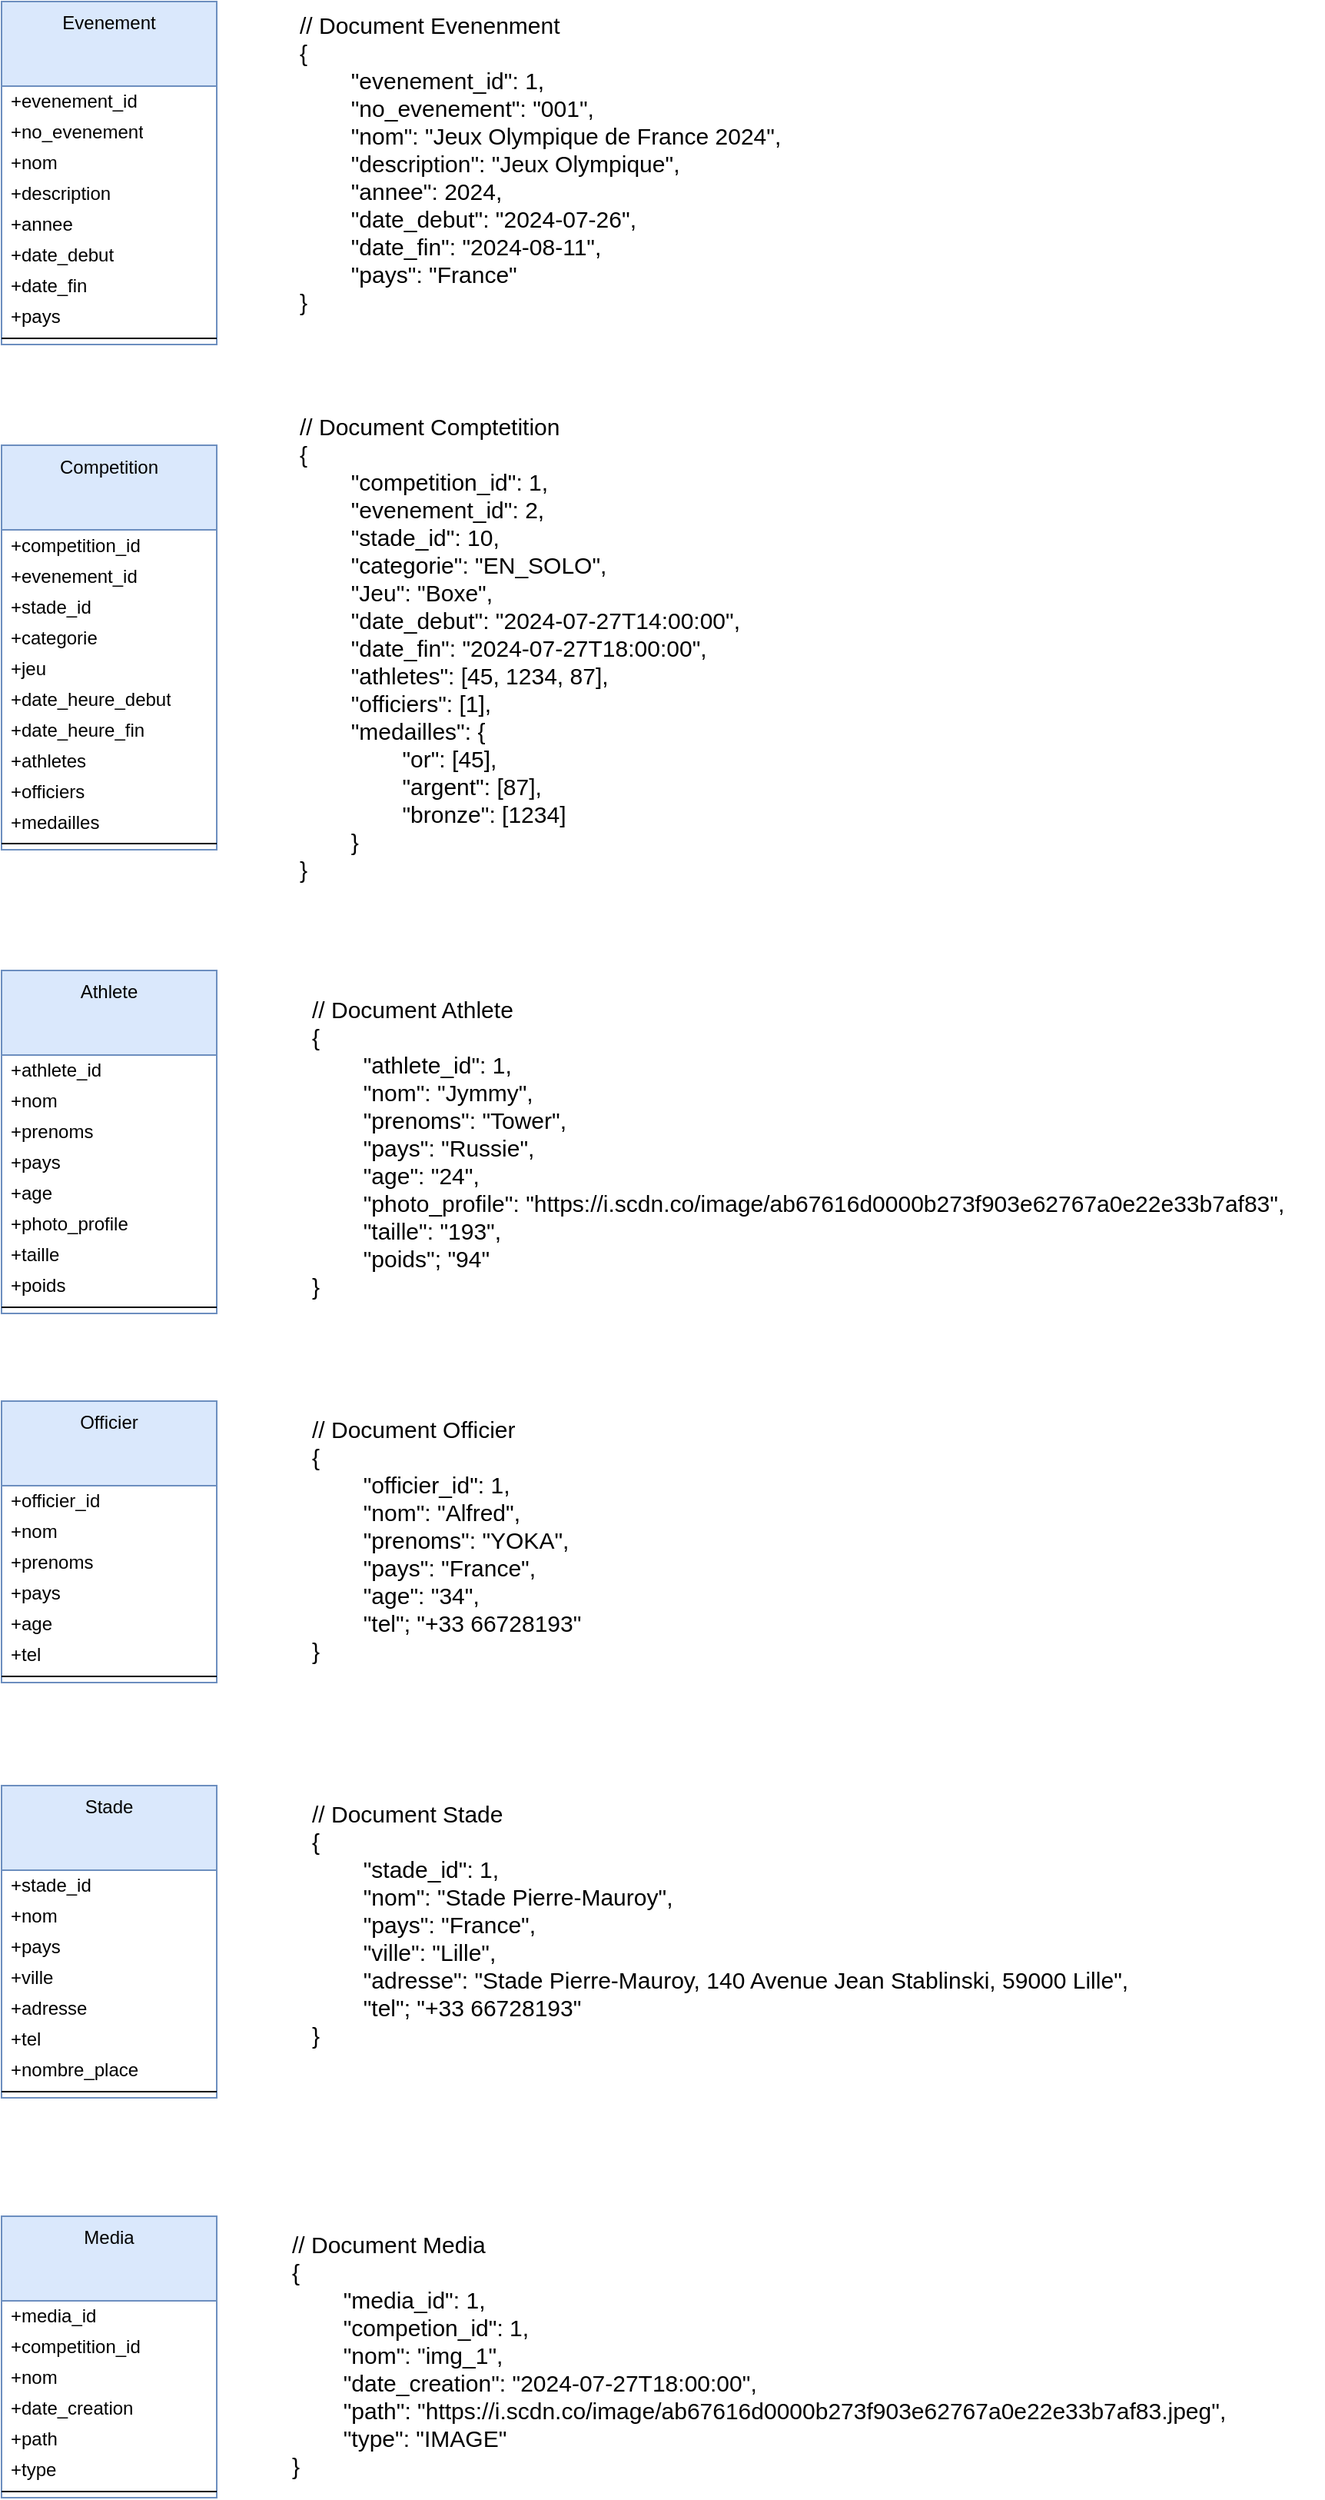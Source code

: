 <mxfile version="24.8.3" pages="2">
  <diagram name="Page-1" id="hTv821qGeieAgUySZ9zO">
    <mxGraphModel dx="2565" dy="1930" grid="0" gridSize="10" guides="1" tooltips="1" connect="1" arrows="1" fold="1" page="1" pageScale="1" pageWidth="827" pageHeight="1169" math="0" shadow="0">
      <root>
        <mxCell id="0" />
        <mxCell id="1" parent="0" />
        <mxCell id="b-gevr_9jymBoINEgI2s-1" value="Evenement" style="swimlane;fontStyle=0;align=center;verticalAlign=top;childLayout=stackLayout;horizontal=1;startSize=55;horizontalStack=0;resizeParent=1;resizeParentMax=0;resizeLast=0;collapsible=0;marginBottom=0;html=1;whiteSpace=wrap;fillColor=#dae8fc;strokeColor=#6c8ebf;" parent="1" vertex="1">
          <mxGeometry x="90" y="120" width="140" height="223" as="geometry" />
        </mxCell>
        <mxCell id="b-gevr_9jymBoINEgI2s-3" value="+evenement_id" style="text;html=1;strokeColor=none;fillColor=none;align=left;verticalAlign=middle;spacingLeft=4;spacingRight=4;overflow=hidden;rotatable=0;points=[[0,0.5],[1,0.5]];portConstraint=eastwest;whiteSpace=wrap;" parent="b-gevr_9jymBoINEgI2s-1" vertex="1">
          <mxGeometry y="55" width="140" height="20" as="geometry" />
        </mxCell>
        <mxCell id="b-gevr_9jymBoINEgI2s-9" value="+no_evenement" style="text;html=1;strokeColor=none;fillColor=none;align=left;verticalAlign=middle;spacingLeft=4;spacingRight=4;overflow=hidden;rotatable=0;points=[[0,0.5],[1,0.5]];portConstraint=eastwest;whiteSpace=wrap;" parent="b-gevr_9jymBoINEgI2s-1" vertex="1">
          <mxGeometry y="75" width="140" height="20" as="geometry" />
        </mxCell>
        <mxCell id="b-gevr_9jymBoINEgI2s-14" value="+nom" style="text;html=1;strokeColor=none;fillColor=none;align=left;verticalAlign=middle;spacingLeft=4;spacingRight=4;overflow=hidden;rotatable=0;points=[[0,0.5],[1,0.5]];portConstraint=eastwest;whiteSpace=wrap;" parent="b-gevr_9jymBoINEgI2s-1" vertex="1">
          <mxGeometry y="95" width="140" height="20" as="geometry" />
        </mxCell>
        <mxCell id="b-gevr_9jymBoINEgI2s-15" value="+description" style="text;html=1;strokeColor=none;fillColor=none;align=left;verticalAlign=middle;spacingLeft=4;spacingRight=4;overflow=hidden;rotatable=0;points=[[0,0.5],[1,0.5]];portConstraint=eastwest;whiteSpace=wrap;" parent="b-gevr_9jymBoINEgI2s-1" vertex="1">
          <mxGeometry y="115" width="140" height="20" as="geometry" />
        </mxCell>
        <mxCell id="b-gevr_9jymBoINEgI2s-10" value="+annee" style="text;html=1;strokeColor=none;fillColor=none;align=left;verticalAlign=middle;spacingLeft=4;spacingRight=4;overflow=hidden;rotatable=0;points=[[0,0.5],[1,0.5]];portConstraint=eastwest;whiteSpace=wrap;" parent="b-gevr_9jymBoINEgI2s-1" vertex="1">
          <mxGeometry y="135" width="140" height="20" as="geometry" />
        </mxCell>
        <mxCell id="b-gevr_9jymBoINEgI2s-11" value="+date_debut" style="text;html=1;strokeColor=none;fillColor=none;align=left;verticalAlign=middle;spacingLeft=4;spacingRight=4;overflow=hidden;rotatable=0;points=[[0,0.5],[1,0.5]];portConstraint=eastwest;whiteSpace=wrap;" parent="b-gevr_9jymBoINEgI2s-1" vertex="1">
          <mxGeometry y="155" width="140" height="20" as="geometry" />
        </mxCell>
        <mxCell id="b-gevr_9jymBoINEgI2s-12" value="+date_fin" style="text;html=1;strokeColor=none;fillColor=none;align=left;verticalAlign=middle;spacingLeft=4;spacingRight=4;overflow=hidden;rotatable=0;points=[[0,0.5],[1,0.5]];portConstraint=eastwest;whiteSpace=wrap;" parent="b-gevr_9jymBoINEgI2s-1" vertex="1">
          <mxGeometry y="175" width="140" height="20" as="geometry" />
        </mxCell>
        <mxCell id="b-gevr_9jymBoINEgI2s-13" value="+pays" style="text;html=1;strokeColor=none;fillColor=none;align=left;verticalAlign=middle;spacingLeft=4;spacingRight=4;overflow=hidden;rotatable=0;points=[[0,0.5],[1,0.5]];portConstraint=eastwest;whiteSpace=wrap;" parent="b-gevr_9jymBoINEgI2s-1" vertex="1">
          <mxGeometry y="195" width="140" height="20" as="geometry" />
        </mxCell>
        <mxCell id="b-gevr_9jymBoINEgI2s-6" value="" style="line;strokeWidth=1;fillColor=none;align=left;verticalAlign=middle;spacingTop=-1;spacingLeft=3;spacingRight=3;rotatable=0;labelPosition=right;points=[];portConstraint=eastwest;" parent="b-gevr_9jymBoINEgI2s-1" vertex="1">
          <mxGeometry y="215" width="140" height="8" as="geometry" />
        </mxCell>
        <mxCell id="b-gevr_9jymBoINEgI2s-17" value="Competition" style="swimlane;fontStyle=0;align=center;verticalAlign=top;childLayout=stackLayout;horizontal=1;startSize=55;horizontalStack=0;resizeParent=1;resizeParentMax=0;resizeLast=0;collapsible=0;marginBottom=0;html=1;whiteSpace=wrap;fillColor=#dae8fc;strokeColor=#6c8ebf;" parent="1" vertex="1">
          <mxGeometry x="90" y="408.5" width="140" height="263" as="geometry" />
        </mxCell>
        <mxCell id="b-gevr_9jymBoINEgI2s-18" value="+competition_id" style="text;html=1;strokeColor=none;fillColor=none;align=left;verticalAlign=middle;spacingLeft=4;spacingRight=4;overflow=hidden;rotatable=0;points=[[0,0.5],[1,0.5]];portConstraint=eastwest;whiteSpace=wrap;" parent="b-gevr_9jymBoINEgI2s-17" vertex="1">
          <mxGeometry y="55" width="140" height="20" as="geometry" />
        </mxCell>
        <mxCell id="b-gevr_9jymBoINEgI2s-22" value="+evenement_id" style="text;html=1;strokeColor=none;fillColor=none;align=left;verticalAlign=middle;spacingLeft=4;spacingRight=4;overflow=hidden;rotatable=0;points=[[0,0.5],[1,0.5]];portConstraint=eastwest;whiteSpace=wrap;" parent="b-gevr_9jymBoINEgI2s-17" vertex="1">
          <mxGeometry y="75" width="140" height="20" as="geometry" />
        </mxCell>
        <mxCell id="b-gevr_9jymBoINEgI2s-25" value="+stade_id" style="text;html=1;strokeColor=none;fillColor=none;align=left;verticalAlign=middle;spacingLeft=4;spacingRight=4;overflow=hidden;rotatable=0;points=[[0,0.5],[1,0.5]];portConstraint=eastwest;whiteSpace=wrap;" parent="b-gevr_9jymBoINEgI2s-17" vertex="1">
          <mxGeometry y="95" width="140" height="20" as="geometry" />
        </mxCell>
        <mxCell id="4GFgZBNCq6pFYaqC6Dh2-12" value="+categorie" style="text;html=1;strokeColor=none;fillColor=none;align=left;verticalAlign=middle;spacingLeft=4;spacingRight=4;overflow=hidden;rotatable=0;points=[[0,0.5],[1,0.5]];portConstraint=eastwest;whiteSpace=wrap;" parent="b-gevr_9jymBoINEgI2s-17" vertex="1">
          <mxGeometry y="115" width="140" height="20" as="geometry" />
        </mxCell>
        <mxCell id="b-gevr_9jymBoINEgI2s-19" value="+jeu" style="text;html=1;strokeColor=none;fillColor=none;align=left;verticalAlign=middle;spacingLeft=4;spacingRight=4;overflow=hidden;rotatable=0;points=[[0,0.5],[1,0.5]];portConstraint=eastwest;whiteSpace=wrap;" parent="b-gevr_9jymBoINEgI2s-17" vertex="1">
          <mxGeometry y="135" width="140" height="20" as="geometry" />
        </mxCell>
        <mxCell id="b-gevr_9jymBoINEgI2s-20" value="+date_heure_debut" style="text;html=1;strokeColor=none;fillColor=none;align=left;verticalAlign=middle;spacingLeft=4;spacingRight=4;overflow=hidden;rotatable=0;points=[[0,0.5],[1,0.5]];portConstraint=eastwest;whiteSpace=wrap;" parent="b-gevr_9jymBoINEgI2s-17" vertex="1">
          <mxGeometry y="155" width="140" height="20" as="geometry" />
        </mxCell>
        <mxCell id="b-gevr_9jymBoINEgI2s-21" value="+date_heure_fin" style="text;html=1;strokeColor=none;fillColor=none;align=left;verticalAlign=middle;spacingLeft=4;spacingRight=4;overflow=hidden;rotatable=0;points=[[0,0.5],[1,0.5]];portConstraint=eastwest;whiteSpace=wrap;" parent="b-gevr_9jymBoINEgI2s-17" vertex="1">
          <mxGeometry y="175" width="140" height="20" as="geometry" />
        </mxCell>
        <mxCell id="b-gevr_9jymBoINEgI2s-23" value="+athletes" style="text;html=1;strokeColor=none;fillColor=none;align=left;verticalAlign=middle;spacingLeft=4;spacingRight=4;overflow=hidden;rotatable=0;points=[[0,0.5],[1,0.5]];portConstraint=eastwest;whiteSpace=wrap;" parent="b-gevr_9jymBoINEgI2s-17" vertex="1">
          <mxGeometry y="195" width="140" height="20" as="geometry" />
        </mxCell>
        <mxCell id="b-gevr_9jymBoINEgI2s-24" value="+officiers" style="text;html=1;strokeColor=none;fillColor=none;align=left;verticalAlign=middle;spacingLeft=4;spacingRight=4;overflow=hidden;rotatable=0;points=[[0,0.5],[1,0.5]];portConstraint=eastwest;whiteSpace=wrap;" parent="b-gevr_9jymBoINEgI2s-17" vertex="1">
          <mxGeometry y="215" width="140" height="20" as="geometry" />
        </mxCell>
        <mxCell id="4GFgZBNCq6pFYaqC6Dh2-11" value="+medailles" style="text;html=1;strokeColor=none;fillColor=none;align=left;verticalAlign=middle;spacingLeft=4;spacingRight=4;overflow=hidden;rotatable=0;points=[[0,0.5],[1,0.5]];portConstraint=eastwest;whiteSpace=wrap;" parent="b-gevr_9jymBoINEgI2s-17" vertex="1">
          <mxGeometry y="235" width="140" height="20" as="geometry" />
        </mxCell>
        <mxCell id="b-gevr_9jymBoINEgI2s-26" value="" style="line;strokeWidth=1;fillColor=none;align=left;verticalAlign=middle;spacingTop=-1;spacingLeft=3;spacingRight=3;rotatable=0;labelPosition=right;points=[];portConstraint=eastwest;" parent="b-gevr_9jymBoINEgI2s-17" vertex="1">
          <mxGeometry y="255" width="140" height="8" as="geometry" />
        </mxCell>
        <mxCell id="4GFgZBNCq6pFYaqC6Dh2-1" value="Athlete" style="swimlane;fontStyle=0;align=center;verticalAlign=top;childLayout=stackLayout;horizontal=1;startSize=55;horizontalStack=0;resizeParent=1;resizeParentMax=0;resizeLast=0;collapsible=0;marginBottom=0;html=1;whiteSpace=wrap;fillColor=#dae8fc;strokeColor=#6c8ebf;" parent="1" vertex="1">
          <mxGeometry x="90" y="750" width="140" height="223" as="geometry" />
        </mxCell>
        <mxCell id="4GFgZBNCq6pFYaqC6Dh2-2" value="+athlete_id" style="text;html=1;strokeColor=none;fillColor=none;align=left;verticalAlign=middle;spacingLeft=4;spacingRight=4;overflow=hidden;rotatable=0;points=[[0,0.5],[1,0.5]];portConstraint=eastwest;whiteSpace=wrap;" parent="4GFgZBNCq6pFYaqC6Dh2-1" vertex="1">
          <mxGeometry y="55" width="140" height="20" as="geometry" />
        </mxCell>
        <mxCell id="4GFgZBNCq6pFYaqC6Dh2-3" value="+nom" style="text;html=1;strokeColor=none;fillColor=none;align=left;verticalAlign=middle;spacingLeft=4;spacingRight=4;overflow=hidden;rotatable=0;points=[[0,0.5],[1,0.5]];portConstraint=eastwest;whiteSpace=wrap;" parent="4GFgZBNCq6pFYaqC6Dh2-1" vertex="1">
          <mxGeometry y="75" width="140" height="20" as="geometry" />
        </mxCell>
        <mxCell id="4GFgZBNCq6pFYaqC6Dh2-4" value="+prenoms" style="text;html=1;strokeColor=none;fillColor=none;align=left;verticalAlign=middle;spacingLeft=4;spacingRight=4;overflow=hidden;rotatable=0;points=[[0,0.5],[1,0.5]];portConstraint=eastwest;whiteSpace=wrap;" parent="4GFgZBNCq6pFYaqC6Dh2-1" vertex="1">
          <mxGeometry y="95" width="140" height="20" as="geometry" />
        </mxCell>
        <mxCell id="4GFgZBNCq6pFYaqC6Dh2-5" value="+pays" style="text;html=1;strokeColor=none;fillColor=none;align=left;verticalAlign=middle;spacingLeft=4;spacingRight=4;overflow=hidden;rotatable=0;points=[[0,0.5],[1,0.5]];portConstraint=eastwest;whiteSpace=wrap;" parent="4GFgZBNCq6pFYaqC6Dh2-1" vertex="1">
          <mxGeometry y="115" width="140" height="20" as="geometry" />
        </mxCell>
        <mxCell id="4GFgZBNCq6pFYaqC6Dh2-6" value="+age" style="text;html=1;strokeColor=none;fillColor=none;align=left;verticalAlign=middle;spacingLeft=4;spacingRight=4;overflow=hidden;rotatable=0;points=[[0,0.5],[1,0.5]];portConstraint=eastwest;whiteSpace=wrap;" parent="4GFgZBNCq6pFYaqC6Dh2-1" vertex="1">
          <mxGeometry y="135" width="140" height="20" as="geometry" />
        </mxCell>
        <mxCell id="4GFgZBNCq6pFYaqC6Dh2-7" value="+photo_profile" style="text;html=1;strokeColor=none;fillColor=none;align=left;verticalAlign=middle;spacingLeft=4;spacingRight=4;overflow=hidden;rotatable=0;points=[[0,0.5],[1,0.5]];portConstraint=eastwest;whiteSpace=wrap;" parent="4GFgZBNCq6pFYaqC6Dh2-1" vertex="1">
          <mxGeometry y="155" width="140" height="20" as="geometry" />
        </mxCell>
        <mxCell id="4GFgZBNCq6pFYaqC6Dh2-21" value="+taille" style="text;html=1;strokeColor=none;fillColor=none;align=left;verticalAlign=middle;spacingLeft=4;spacingRight=4;overflow=hidden;rotatable=0;points=[[0,0.5],[1,0.5]];portConstraint=eastwest;whiteSpace=wrap;" parent="4GFgZBNCq6pFYaqC6Dh2-1" vertex="1">
          <mxGeometry y="175" width="140" height="20" as="geometry" />
        </mxCell>
        <mxCell id="4GFgZBNCq6pFYaqC6Dh2-22" value="+poids" style="text;html=1;strokeColor=none;fillColor=none;align=left;verticalAlign=middle;spacingLeft=4;spacingRight=4;overflow=hidden;rotatable=0;points=[[0,0.5],[1,0.5]];portConstraint=eastwest;whiteSpace=wrap;" parent="4GFgZBNCq6pFYaqC6Dh2-1" vertex="1">
          <mxGeometry y="195" width="140" height="20" as="geometry" />
        </mxCell>
        <mxCell id="4GFgZBNCq6pFYaqC6Dh2-10" value="" style="line;strokeWidth=1;fillColor=none;align=left;verticalAlign=middle;spacingTop=-1;spacingLeft=3;spacingRight=3;rotatable=0;labelPosition=right;points=[];portConstraint=eastwest;" parent="4GFgZBNCq6pFYaqC6Dh2-1" vertex="1">
          <mxGeometry y="215" width="140" height="8" as="geometry" />
        </mxCell>
        <mxCell id="4GFgZBNCq6pFYaqC6Dh2-13" value="Officier" style="swimlane;fontStyle=0;align=center;verticalAlign=top;childLayout=stackLayout;horizontal=1;startSize=55;horizontalStack=0;resizeParent=1;resizeParentMax=0;resizeLast=0;collapsible=0;marginBottom=0;html=1;whiteSpace=wrap;fillColor=#dae8fc;strokeColor=#6c8ebf;" parent="1" vertex="1">
          <mxGeometry x="90" y="1030" width="140" height="183" as="geometry" />
        </mxCell>
        <mxCell id="4GFgZBNCq6pFYaqC6Dh2-14" value="+officier_id" style="text;html=1;strokeColor=none;fillColor=none;align=left;verticalAlign=middle;spacingLeft=4;spacingRight=4;overflow=hidden;rotatable=0;points=[[0,0.5],[1,0.5]];portConstraint=eastwest;whiteSpace=wrap;" parent="4GFgZBNCq6pFYaqC6Dh2-13" vertex="1">
          <mxGeometry y="55" width="140" height="20" as="geometry" />
        </mxCell>
        <mxCell id="4GFgZBNCq6pFYaqC6Dh2-15" value="+nom" style="text;html=1;strokeColor=none;fillColor=none;align=left;verticalAlign=middle;spacingLeft=4;spacingRight=4;overflow=hidden;rotatable=0;points=[[0,0.5],[1,0.5]];portConstraint=eastwest;whiteSpace=wrap;" parent="4GFgZBNCq6pFYaqC6Dh2-13" vertex="1">
          <mxGeometry y="75" width="140" height="20" as="geometry" />
        </mxCell>
        <mxCell id="4GFgZBNCq6pFYaqC6Dh2-16" value="+prenoms" style="text;html=1;strokeColor=none;fillColor=none;align=left;verticalAlign=middle;spacingLeft=4;spacingRight=4;overflow=hidden;rotatable=0;points=[[0,0.5],[1,0.5]];portConstraint=eastwest;whiteSpace=wrap;" parent="4GFgZBNCq6pFYaqC6Dh2-13" vertex="1">
          <mxGeometry y="95" width="140" height="20" as="geometry" />
        </mxCell>
        <mxCell id="4GFgZBNCq6pFYaqC6Dh2-17" value="+pays" style="text;html=1;strokeColor=none;fillColor=none;align=left;verticalAlign=middle;spacingLeft=4;spacingRight=4;overflow=hidden;rotatable=0;points=[[0,0.5],[1,0.5]];portConstraint=eastwest;whiteSpace=wrap;" parent="4GFgZBNCq6pFYaqC6Dh2-13" vertex="1">
          <mxGeometry y="115" width="140" height="20" as="geometry" />
        </mxCell>
        <mxCell id="4GFgZBNCq6pFYaqC6Dh2-18" value="+age" style="text;html=1;strokeColor=none;fillColor=none;align=left;verticalAlign=middle;spacingLeft=4;spacingRight=4;overflow=hidden;rotatable=0;points=[[0,0.5],[1,0.5]];portConstraint=eastwest;whiteSpace=wrap;" parent="4GFgZBNCq6pFYaqC6Dh2-13" vertex="1">
          <mxGeometry y="135" width="140" height="20" as="geometry" />
        </mxCell>
        <mxCell id="4GFgZBNCq6pFYaqC6Dh2-19" value="+tel" style="text;html=1;strokeColor=none;fillColor=none;align=left;verticalAlign=middle;spacingLeft=4;spacingRight=4;overflow=hidden;rotatable=0;points=[[0,0.5],[1,0.5]];portConstraint=eastwest;whiteSpace=wrap;" parent="4GFgZBNCq6pFYaqC6Dh2-13" vertex="1">
          <mxGeometry y="155" width="140" height="20" as="geometry" />
        </mxCell>
        <mxCell id="4GFgZBNCq6pFYaqC6Dh2-20" value="" style="line;strokeWidth=1;fillColor=none;align=left;verticalAlign=middle;spacingTop=-1;spacingLeft=3;spacingRight=3;rotatable=0;labelPosition=right;points=[];portConstraint=eastwest;" parent="4GFgZBNCq6pFYaqC6Dh2-13" vertex="1">
          <mxGeometry y="175" width="140" height="8" as="geometry" />
        </mxCell>
        <mxCell id="4GFgZBNCq6pFYaqC6Dh2-23" value="Stade" style="swimlane;fontStyle=0;align=center;verticalAlign=top;childLayout=stackLayout;horizontal=1;startSize=55;horizontalStack=0;resizeParent=1;resizeParentMax=0;resizeLast=0;collapsible=0;marginBottom=0;html=1;whiteSpace=wrap;fillColor=#dae8fc;strokeColor=#6c8ebf;" parent="1" vertex="1">
          <mxGeometry x="90" y="1280" width="140" height="203" as="geometry" />
        </mxCell>
        <mxCell id="4GFgZBNCq6pFYaqC6Dh2-24" value="+stade_id" style="text;html=1;strokeColor=none;fillColor=none;align=left;verticalAlign=middle;spacingLeft=4;spacingRight=4;overflow=hidden;rotatable=0;points=[[0,0.5],[1,0.5]];portConstraint=eastwest;whiteSpace=wrap;" parent="4GFgZBNCq6pFYaqC6Dh2-23" vertex="1">
          <mxGeometry y="55" width="140" height="20" as="geometry" />
        </mxCell>
        <mxCell id="4GFgZBNCq6pFYaqC6Dh2-25" value="+nom" style="text;html=1;strokeColor=none;fillColor=none;align=left;verticalAlign=middle;spacingLeft=4;spacingRight=4;overflow=hidden;rotatable=0;points=[[0,0.5],[1,0.5]];portConstraint=eastwest;whiteSpace=wrap;" parent="4GFgZBNCq6pFYaqC6Dh2-23" vertex="1">
          <mxGeometry y="75" width="140" height="20" as="geometry" />
        </mxCell>
        <mxCell id="4GFgZBNCq6pFYaqC6Dh2-27" value="+pays" style="text;html=1;strokeColor=none;fillColor=none;align=left;verticalAlign=middle;spacingLeft=4;spacingRight=4;overflow=hidden;rotatable=0;points=[[0,0.5],[1,0.5]];portConstraint=eastwest;whiteSpace=wrap;" parent="4GFgZBNCq6pFYaqC6Dh2-23" vertex="1">
          <mxGeometry y="95" width="140" height="20" as="geometry" />
        </mxCell>
        <mxCell id="4GFgZBNCq6pFYaqC6Dh2-28" value="+ville" style="text;html=1;strokeColor=none;fillColor=none;align=left;verticalAlign=middle;spacingLeft=4;spacingRight=4;overflow=hidden;rotatable=0;points=[[0,0.5],[1,0.5]];portConstraint=eastwest;whiteSpace=wrap;" parent="4GFgZBNCq6pFYaqC6Dh2-23" vertex="1">
          <mxGeometry y="115" width="140" height="20" as="geometry" />
        </mxCell>
        <mxCell id="4GFgZBNCq6pFYaqC6Dh2-29" value="+adresse" style="text;html=1;strokeColor=none;fillColor=none;align=left;verticalAlign=middle;spacingLeft=4;spacingRight=4;overflow=hidden;rotatable=0;points=[[0,0.5],[1,0.5]];portConstraint=eastwest;whiteSpace=wrap;" parent="4GFgZBNCq6pFYaqC6Dh2-23" vertex="1">
          <mxGeometry y="135" width="140" height="20" as="geometry" />
        </mxCell>
        <mxCell id="4GFgZBNCq6pFYaqC6Dh2-31" value="+tel" style="text;html=1;strokeColor=none;fillColor=none;align=left;verticalAlign=middle;spacingLeft=4;spacingRight=4;overflow=hidden;rotatable=0;points=[[0,0.5],[1,0.5]];portConstraint=eastwest;whiteSpace=wrap;" parent="4GFgZBNCq6pFYaqC6Dh2-23" vertex="1">
          <mxGeometry y="155" width="140" height="20" as="geometry" />
        </mxCell>
        <mxCell id="4GFgZBNCq6pFYaqC6Dh2-32" value="+nombre_place" style="text;html=1;strokeColor=none;fillColor=none;align=left;verticalAlign=middle;spacingLeft=4;spacingRight=4;overflow=hidden;rotatable=0;points=[[0,0.5],[1,0.5]];portConstraint=eastwest;whiteSpace=wrap;" parent="4GFgZBNCq6pFYaqC6Dh2-23" vertex="1">
          <mxGeometry y="175" width="140" height="20" as="geometry" />
        </mxCell>
        <mxCell id="4GFgZBNCq6pFYaqC6Dh2-30" value="" style="line;strokeWidth=1;fillColor=none;align=left;verticalAlign=middle;spacingTop=-1;spacingLeft=3;spacingRight=3;rotatable=0;labelPosition=right;points=[];portConstraint=eastwest;" parent="4GFgZBNCq6pFYaqC6Dh2-23" vertex="1">
          <mxGeometry y="195" width="140" height="8" as="geometry" />
        </mxCell>
        <mxCell id="4GFgZBNCq6pFYaqC6Dh2-33" value="&lt;div style=&quot;font-size: 15px;&quot;&gt;&lt;span style=&quot;background-color: initial;&quot;&gt;&lt;font style=&quot;font-size: 15px;&quot;&gt;// Document Evenenment&lt;/font&gt;&lt;/span&gt;&lt;/div&gt;&lt;div style=&quot;font-size: 15px;&quot;&gt;&lt;span style=&quot;background-color: initial;&quot;&gt;&lt;font style=&quot;font-size: 15px;&quot;&gt;{&lt;/font&gt;&lt;/span&gt;&lt;/div&gt;&lt;div style=&quot;font-size: 15px;&quot;&gt;&lt;span style=&quot;background-color: initial;&quot; class=&quot;hljs-attr&quot;&gt;&lt;span style=&quot;white-space-collapse: preserve;&quot;&gt;&#x9;&lt;/span&gt;&quot;evenement_id&quot;&lt;/span&gt;&lt;span style=&quot;background-color: initial;&quot; class=&quot;hljs-punctuation&quot;&gt;:&lt;/span&gt;&lt;span style=&quot;background-color: initial;&quot;&gt;&amp;nbsp;1&lt;/span&gt;&lt;span style=&quot;background-color: initial;&quot; class=&quot;hljs-punctuation&quot;&gt;,&lt;/span&gt;&lt;/div&gt;&lt;span style=&quot;font-size: 15px;&quot; class=&quot;hljs-attr&quot;&gt;&lt;/span&gt;&lt;div style=&quot;font-size: 15px;&quot;&gt;&lt;font style=&quot;font-size: 15px;&quot;&gt;&lt;span style=&quot;background-color: initial;&quot; class=&quot;hljs-attr&quot;&gt;&lt;span style=&quot;white-space: pre;&quot;&gt;&#x9;&lt;/span&gt;&quot;no_evenement&quot;&lt;/span&gt;&lt;span style=&quot;background-color: initial;&quot; class=&quot;hljs-punctuation&quot;&gt;:&lt;/span&gt;&lt;span style=&quot;background-color: initial;&quot;&gt; &lt;/span&gt;&lt;span style=&quot;background-color: initial;&quot; class=&quot;hljs-string&quot;&gt;&quot;001&quot;&lt;/span&gt;&lt;span style=&quot;background-color: initial;&quot; class=&quot;hljs-punctuation&quot;&gt;,&lt;/span&gt;&lt;/font&gt;&lt;/div&gt;&lt;div style=&quot;font-size: 15px;&quot;&gt;&lt;font style=&quot;font-size: 15px;&quot;&gt;&lt;span style=&quot;background-color: initial;&quot; class=&quot;hljs-punctuation&quot;&gt;&lt;span style=&quot;white-space: pre;&quot;&gt;&#x9;&lt;/span&gt;&quot;nom&quot;: &quot;Jeux Olympique de France 2024&quot;,&lt;br&gt;&lt;/span&gt;&lt;/font&gt;&lt;/div&gt;&lt;div style=&quot;font-size: 15px;&quot;&gt;&lt;font style=&quot;font-size: 15px;&quot;&gt;&lt;span style=&quot;background-color: initial;&quot; class=&quot;hljs-punctuation&quot;&gt;&lt;span style=&quot;white-space: pre;&quot;&gt;&#x9;&lt;/span&gt;&quot;description&quot;: &quot;Jeux Olympique&quot;,&lt;br&gt;&lt;/span&gt;&lt;/font&gt;&lt;/div&gt;    &lt;span style=&quot;font-size: 15px;&quot; class=&quot;hljs-attr&quot;&gt;&lt;div style=&quot;&quot;&gt;&lt;font style=&quot;font-size: 15px;&quot;&gt;&lt;span style=&quot;background-color: initial;&quot; class=&quot;hljs-attr&quot;&gt;&lt;span style=&quot;white-space: pre;&quot;&gt;&#x9;&lt;/span&gt;&quot;annee&quot;&lt;/span&gt;&lt;span style=&quot;background-color: initial;&quot; class=&quot;hljs-punctuation&quot;&gt;:&lt;/span&gt;&lt;span style=&quot;background-color: initial;&quot;&gt; &lt;/span&gt;&lt;span style=&quot;background-color: initial;&quot; class=&quot;hljs-number&quot;&gt;2024&lt;/span&gt;&lt;span style=&quot;background-color: initial;&quot; class=&quot;hljs-punctuation&quot;&gt;,&lt;/span&gt;&lt;/font&gt;&lt;/div&gt;&lt;/span&gt;&lt;div style=&quot;font-size: 15px;&quot;&gt;&lt;font style=&quot;font-size: 15px;&quot;&gt;&lt;span style=&quot;background-color: initial;&quot; class=&quot;hljs-attr&quot;&gt;&lt;span style=&quot;white-space: pre;&quot;&gt;&#x9;&lt;/span&gt;&quot;date_debut&quot;&lt;/span&gt;&lt;span style=&quot;background-color: initial;&quot; class=&quot;hljs-punctuation&quot;&gt;:&lt;/span&gt;&lt;span style=&quot;background-color: initial;&quot;&gt; &lt;/span&gt;&lt;span style=&quot;background-color: initial;&quot; class=&quot;hljs-string&quot;&gt;&quot;2024-07-26&quot;&lt;/span&gt;&lt;span style=&quot;background-color: initial;&quot; class=&quot;hljs-punctuation&quot;&gt;,&lt;/span&gt;&lt;/font&gt;&lt;/div&gt;    &lt;span style=&quot;font-size: 15px;&quot; class=&quot;hljs-attr&quot;&gt;&lt;div style=&quot;&quot;&gt;&lt;font style=&quot;font-size: 15px;&quot;&gt;&lt;span style=&quot;background-color: initial;&quot; class=&quot;hljs-attr&quot;&gt;&lt;span style=&quot;white-space: pre;&quot;&gt;&#x9;&lt;/span&gt;&quot;date_fin&quot;&lt;/span&gt;&lt;span style=&quot;background-color: initial;&quot; class=&quot;hljs-punctuation&quot;&gt;:&lt;/span&gt;&lt;span style=&quot;background-color: initial;&quot;&gt; &lt;/span&gt;&lt;span style=&quot;background-color: initial;&quot; class=&quot;hljs-string&quot;&gt;&quot;2024-08-11&quot;&lt;/span&gt;&lt;span style=&quot;background-color: initial;&quot; class=&quot;hljs-punctuation&quot;&gt;,&lt;/span&gt;&lt;/font&gt;&lt;/div&gt;&lt;/span&gt;&lt;div style=&quot;font-size: 15px;&quot;&gt;&lt;font style=&quot;font-size: 15px;&quot;&gt;&lt;span style=&quot;background-color: initial;&quot; class=&quot;hljs-attr&quot;&gt;&lt;span style=&quot;white-space: pre;&quot;&gt;&#x9;&lt;/span&gt;&quot;pays&quot;&lt;/span&gt;&lt;span style=&quot;background-color: initial;&quot; class=&quot;hljs-punctuation&quot;&gt;:&lt;/span&gt;&lt;span style=&quot;background-color: initial;&quot;&gt; &lt;/span&gt;&lt;span style=&quot;background-color: initial;&quot; class=&quot;hljs-string&quot;&gt;&quot;France&quot;&lt;/span&gt;&lt;/font&gt;&lt;/div&gt;  &lt;span style=&quot;font-size: 15px;&quot; class=&quot;hljs-punctuation&quot;&gt;&lt;div style=&quot;&quot;&gt;&lt;span style=&quot;background-color: initial;&quot;&gt;&lt;font style=&quot;font-size: 15px;&quot;&gt;}&lt;/font&gt;&lt;/span&gt;&lt;/div&gt;&lt;/span&gt;" style="text;html=1;align=left;verticalAlign=middle;resizable=0;points=[];autosize=1;strokeColor=none;fillColor=none;" parent="1" vertex="1">
          <mxGeometry x="282" y="120" width="340" height="210" as="geometry" />
        </mxCell>
        <mxCell id="4GFgZBNCq6pFYaqC6Dh2-34" value="&lt;div style=&quot;font-size: 15px;&quot;&gt;&lt;span style=&quot;background-color: initial;&quot;&gt;&lt;font style=&quot;font-size: 15px;&quot;&gt;// Document Comptetition&lt;/font&gt;&lt;/span&gt;&lt;/div&gt;&lt;div style=&quot;font-size: 15px;&quot;&gt;&lt;span style=&quot;background-color: initial;&quot;&gt;&lt;font style=&quot;font-size: 15px;&quot;&gt;{&lt;/font&gt;&lt;/span&gt;&lt;/div&gt;&lt;div style=&quot;font-size: 15px;&quot;&gt;&lt;span style=&quot;background-color: initial;&quot; class=&quot;hljs-attr&quot;&gt;&lt;span style=&quot;white-space-collapse: preserve;&quot;&gt;&#x9;&lt;/span&gt;&quot;competition_id&quot;&lt;/span&gt;&lt;span style=&quot;background-color: initial;&quot; class=&quot;hljs-punctuation&quot;&gt;:&lt;/span&gt;&lt;span style=&quot;background-color: initial;&quot;&gt;&amp;nbsp;1&lt;/span&gt;&lt;span style=&quot;background-color: initial;&quot; class=&quot;hljs-punctuation&quot;&gt;,&lt;/span&gt;&lt;/div&gt;&lt;span style=&quot;font-size: 15px;&quot; class=&quot;hljs-attr&quot;&gt;&lt;/span&gt;&lt;div style=&quot;font-size: 15px;&quot;&gt;&lt;font style=&quot;font-size: 15px;&quot;&gt;&lt;span style=&quot;background-color: initial;&quot; class=&quot;hljs-attr&quot;&gt;&lt;span style=&quot;white-space: pre;&quot;&gt;&#x9;&lt;/span&gt;&quot;evenement_id&quot;&lt;/span&gt;&lt;span style=&quot;background-color: initial;&quot; class=&quot;hljs-punctuation&quot;&gt;:&lt;/span&gt;&lt;span style=&quot;background-color: initial;&quot;&gt;&amp;nbsp;2&lt;/span&gt;&lt;span style=&quot;background-color: initial;&quot; class=&quot;hljs-punctuation&quot;&gt;,&lt;/span&gt;&lt;/font&gt;&lt;/div&gt;&lt;div style=&quot;font-size: 15px;&quot;&gt;&lt;font style=&quot;font-size: 15px;&quot;&gt;&lt;span style=&quot;background-color: initial;&quot; class=&quot;hljs-punctuation&quot;&gt;&lt;span style=&quot;white-space: pre;&quot;&gt;&#x9;&lt;/span&gt;&quot;stade_id&quot;: 10,&lt;br&gt;&lt;/span&gt;&lt;/font&gt;&lt;/div&gt;&lt;div style=&quot;font-size: 15px;&quot;&gt;&lt;font style=&quot;font-size: 15px;&quot;&gt;&lt;span style=&quot;background-color: initial;&quot; class=&quot;hljs-punctuation&quot;&gt;&lt;span style=&quot;white-space: pre;&quot;&gt;&#x9;&lt;/span&gt;&quot;categorie&quot;: &quot;EN_SOLO&quot;,&lt;br&gt;&lt;/span&gt;&lt;/font&gt;&lt;/div&gt;    &lt;span style=&quot;font-size: 15px;&quot; class=&quot;hljs-attr&quot;&gt;&lt;div style=&quot;&quot;&gt;&lt;font style=&quot;font-size: 15px;&quot;&gt;&lt;span style=&quot;background-color: initial;&quot; class=&quot;hljs-attr&quot;&gt;&lt;span style=&quot;white-space: pre;&quot;&gt;&#x9;&lt;/span&gt;&quot;Jeu&quot;&lt;/span&gt;&lt;span style=&quot;background-color: initial;&quot; class=&quot;hljs-punctuation&quot;&gt;:&lt;/span&gt;&lt;span style=&quot;background-color: initial;&quot;&gt; &lt;/span&gt;&lt;span style=&quot;background-color: initial;&quot; class=&quot;hljs-number&quot;&gt;&quot;Boxe&quot;&lt;/span&gt;&lt;span style=&quot;background-color: initial;&quot; class=&quot;hljs-punctuation&quot;&gt;,&lt;/span&gt;&lt;/font&gt;&lt;/div&gt;&lt;/span&gt;&lt;div style=&quot;font-size: 15px;&quot;&gt;&lt;font style=&quot;font-size: 15px;&quot;&gt;&lt;span style=&quot;background-color: initial;&quot; class=&quot;hljs-attr&quot;&gt;&lt;span style=&quot;white-space: pre;&quot;&gt;&#x9;&lt;/span&gt;&quot;date_debut&quot;&lt;/span&gt;&lt;span style=&quot;background-color: initial;&quot; class=&quot;hljs-punctuation&quot;&gt;:&lt;/span&gt;&lt;span style=&quot;background-color: initial;&quot;&gt; &lt;/span&gt;&lt;span style=&quot;background-color: initial;&quot; class=&quot;hljs-string&quot;&gt;&quot;2024-07-27T14:00:00&quot;&lt;/span&gt;&lt;span style=&quot;background-color: initial;&quot; class=&quot;hljs-punctuation&quot;&gt;,&lt;/span&gt;&lt;/font&gt;&lt;/div&gt;    &lt;span style=&quot;font-size: 15px;&quot; class=&quot;hljs-attr&quot;&gt;&lt;div style=&quot;&quot;&gt;&lt;font style=&quot;font-size: 15px;&quot;&gt;&lt;span style=&quot;background-color: initial;&quot; class=&quot;hljs-attr&quot;&gt;&lt;span style=&quot;white-space: pre;&quot;&gt;&#x9;&lt;/span&gt;&quot;date_fin&quot;&lt;/span&gt;&lt;span style=&quot;background-color: initial;&quot; class=&quot;hljs-punctuation&quot;&gt;:&lt;/span&gt;&lt;span style=&quot;background-color: initial;&quot;&gt; &lt;/span&gt;&lt;span style=&quot;background-color: initial;&quot; class=&quot;hljs-string&quot;&gt;&quot;2024-07-27T18:00:00&quot;&lt;/span&gt;&lt;span style=&quot;background-color: initial;&quot; class=&quot;hljs-punctuation&quot;&gt;,&lt;/span&gt;&lt;/font&gt;&lt;/div&gt;&lt;div style=&quot;&quot;&gt;&lt;font style=&quot;font-size: 15px;&quot;&gt;&lt;span style=&quot;background-color: initial;&quot; class=&quot;hljs-punctuation&quot;&gt;&lt;span style=&quot;white-space: pre;&quot;&gt;&#x9;&lt;/span&gt;&lt;/span&gt;&lt;/font&gt;&lt;span style=&quot;background-color: initial;&quot; class=&quot;hljs-attr&quot;&gt;&quot;athletes&quot;&lt;/span&gt;&lt;span style=&quot;background-color: initial;&quot; class=&quot;hljs-punctuation&quot;&gt;:&lt;/span&gt;&lt;span style=&quot;background-color: initial;&quot;&gt;&amp;nbsp;&lt;/span&gt;&lt;span style=&quot;background-color: initial;&quot; class=&quot;hljs-string&quot;&gt;[45, 1234, 87]&lt;/span&gt;&lt;span style=&quot;background-color: initial;&quot; class=&quot;hljs-punctuation&quot;&gt;,&lt;/span&gt;&lt;/div&gt;&lt;div style=&quot;&quot;&gt;&lt;span style=&quot;background-color: initial;&quot; class=&quot;hljs-punctuation&quot;&gt;&lt;span style=&quot;background-color: initial;&quot; class=&quot;hljs-punctuation&quot;&gt;&lt;span style=&quot;white-space-collapse: preserve;&quot;&gt;&#x9;&lt;/span&gt;&lt;/span&gt;&quot;officiers&quot;:&amp;nbsp;[1],&lt;/span&gt;&lt;/div&gt;&lt;/span&gt;&lt;div style=&quot;font-size: 15px;&quot;&gt;&lt;font style=&quot;font-size: 15px;&quot;&gt;&lt;span style=&quot;background-color: initial;&quot; class=&quot;hljs-attr&quot;&gt;&lt;span style=&quot;white-space: pre;&quot;&gt;&#x9;&lt;/span&gt;&quot;medailles&quot;&lt;/span&gt;&lt;span style=&quot;background-color: initial;&quot; class=&quot;hljs-punctuation&quot;&gt;:&lt;/span&gt;&lt;span style=&quot;background-color: initial;&quot;&gt; &lt;/span&gt;&lt;span style=&quot;background-color: initial;&quot; class=&quot;hljs-string&quot;&gt;{&lt;/span&gt;&lt;/font&gt;&lt;/div&gt;&lt;div style=&quot;font-size: 15px;&quot;&gt;&lt;font style=&quot;font-size: 15px;&quot;&gt;&lt;span style=&quot;background-color: initial;&quot; class=&quot;hljs-string&quot;&gt;&lt;span style=&quot;white-space: pre;&quot;&gt;&#x9;&lt;/span&gt;&lt;span style=&quot;white-space: pre;&quot;&gt;&#x9;&lt;/span&gt;&quot;or&quot;: [&lt;/span&gt;&lt;/font&gt;&lt;span style=&quot;background-color: initial;&quot;&gt;45&lt;/span&gt;&lt;span style=&quot;background-color: initial;&quot;&gt;],&lt;/span&gt;&lt;/div&gt;&lt;div style=&quot;font-size: 15px;&quot;&gt;&lt;span style=&quot;background-color: initial;&quot;&gt;&lt;span style=&quot;white-space: pre;&quot;&gt;&#x9;&lt;/span&gt;&lt;span style=&quot;white-space: pre;&quot;&gt;&#x9;&lt;/span&gt;&quot;argent&quot;: [&lt;/span&gt;&lt;span style=&quot;background-color: initial;&quot;&gt;87&lt;/span&gt;&lt;span style=&quot;background-color: initial;&quot;&gt;],&lt;/span&gt;&lt;/div&gt;&lt;div style=&quot;font-size: 15px;&quot;&gt;&lt;span style=&quot;background-color: initial;&quot;&gt;&lt;span style=&quot;white-space: pre;&quot;&gt;&#x9;&lt;/span&gt;&lt;span style=&quot;white-space: pre;&quot;&gt;&#x9;&lt;/span&gt;&quot;bronze&quot;: [&lt;/span&gt;&lt;span style=&quot;background-color: initial;&quot;&gt;1234&lt;/span&gt;&lt;span style=&quot;background-color: initial;&quot;&gt;]&lt;/span&gt;&lt;/div&gt;&lt;div style=&quot;font-size: 15px;&quot;&gt;&lt;font style=&quot;font-size: 15px;&quot;&gt;&lt;span style=&quot;background-color: initial;&quot; class=&quot;hljs-string&quot;&gt;&lt;span style=&quot;white-space: pre;&quot;&gt;&#x9;&lt;/span&gt;}&lt;br&gt;&lt;/span&gt;&lt;/font&gt;&lt;/div&gt;  &lt;span style=&quot;font-size: 15px;&quot; class=&quot;hljs-punctuation&quot;&gt;&lt;div style=&quot;&quot;&gt;&lt;span style=&quot;background-color: initial;&quot;&gt;&lt;font style=&quot;font-size: 15px;&quot;&gt;}&lt;/font&gt;&lt;/span&gt;&lt;/div&gt;&lt;/span&gt;" style="text;html=1;align=left;verticalAlign=middle;resizable=0;points=[];autosize=1;strokeColor=none;fillColor=none;" parent="1" vertex="1">
          <mxGeometry x="282" y="380" width="310" height="320" as="geometry" />
        </mxCell>
        <mxCell id="HErzw3v6DC_TRmaPDKfs-1" value="Media" style="swimlane;fontStyle=0;align=center;verticalAlign=top;childLayout=stackLayout;horizontal=1;startSize=55;horizontalStack=0;resizeParent=1;resizeParentMax=0;resizeLast=0;collapsible=0;marginBottom=0;html=1;whiteSpace=wrap;fillColor=#dae8fc;strokeColor=#6c8ebf;" vertex="1" parent="1">
          <mxGeometry x="90" y="1560" width="140" height="183" as="geometry" />
        </mxCell>
        <mxCell id="HErzw3v6DC_TRmaPDKfs-2" value="+media_id" style="text;html=1;strokeColor=none;fillColor=none;align=left;verticalAlign=middle;spacingLeft=4;spacingRight=4;overflow=hidden;rotatable=0;points=[[0,0.5],[1,0.5]];portConstraint=eastwest;whiteSpace=wrap;" vertex="1" parent="HErzw3v6DC_TRmaPDKfs-1">
          <mxGeometry y="55" width="140" height="20" as="geometry" />
        </mxCell>
        <mxCell id="HErzw3v6DC_TRmaPDKfs-16" value="+competition_id" style="text;html=1;strokeColor=none;fillColor=none;align=left;verticalAlign=middle;spacingLeft=4;spacingRight=4;overflow=hidden;rotatable=0;points=[[0,0.5],[1,0.5]];portConstraint=eastwest;whiteSpace=wrap;" vertex="1" parent="HErzw3v6DC_TRmaPDKfs-1">
          <mxGeometry y="75" width="140" height="20" as="geometry" />
        </mxCell>
        <mxCell id="HErzw3v6DC_TRmaPDKfs-3" value="+nom" style="text;html=1;strokeColor=none;fillColor=none;align=left;verticalAlign=middle;spacingLeft=4;spacingRight=4;overflow=hidden;rotatable=0;points=[[0,0.5],[1,0.5]];portConstraint=eastwest;whiteSpace=wrap;" vertex="1" parent="HErzw3v6DC_TRmaPDKfs-1">
          <mxGeometry y="95" width="140" height="20" as="geometry" />
        </mxCell>
        <mxCell id="HErzw3v6DC_TRmaPDKfs-4" value="+date_creation" style="text;html=1;strokeColor=none;fillColor=none;align=left;verticalAlign=middle;spacingLeft=4;spacingRight=4;overflow=hidden;rotatable=0;points=[[0,0.5],[1,0.5]];portConstraint=eastwest;whiteSpace=wrap;" vertex="1" parent="HErzw3v6DC_TRmaPDKfs-1">
          <mxGeometry y="115" width="140" height="20" as="geometry" />
        </mxCell>
        <mxCell id="HErzw3v6DC_TRmaPDKfs-5" value="+path" style="text;html=1;strokeColor=none;fillColor=none;align=left;verticalAlign=middle;spacingLeft=4;spacingRight=4;overflow=hidden;rotatable=0;points=[[0,0.5],[1,0.5]];portConstraint=eastwest;whiteSpace=wrap;" vertex="1" parent="HErzw3v6DC_TRmaPDKfs-1">
          <mxGeometry y="135" width="140" height="20" as="geometry" />
        </mxCell>
        <mxCell id="HErzw3v6DC_TRmaPDKfs-8" value="+type" style="text;html=1;strokeColor=none;fillColor=none;align=left;verticalAlign=middle;spacingLeft=4;spacingRight=4;overflow=hidden;rotatable=0;points=[[0,0.5],[1,0.5]];portConstraint=eastwest;whiteSpace=wrap;" vertex="1" parent="HErzw3v6DC_TRmaPDKfs-1">
          <mxGeometry y="155" width="140" height="20" as="geometry" />
        </mxCell>
        <mxCell id="HErzw3v6DC_TRmaPDKfs-9" value="" style="line;strokeWidth=1;fillColor=none;align=left;verticalAlign=middle;spacingTop=-1;spacingLeft=3;spacingRight=3;rotatable=0;labelPosition=right;points=[];portConstraint=eastwest;" vertex="1" parent="HErzw3v6DC_TRmaPDKfs-1">
          <mxGeometry y="175" width="140" height="8" as="geometry" />
        </mxCell>
        <mxCell id="HErzw3v6DC_TRmaPDKfs-11" value="&lt;div style=&quot;font-size: 15px;&quot;&gt;&lt;span style=&quot;background-color: initial;&quot;&gt;&lt;font style=&quot;font-size: 15px;&quot;&gt;// Document Athlete&lt;/font&gt;&lt;/span&gt;&lt;/div&gt;&lt;div style=&quot;font-size: 15px;&quot;&gt;&lt;span style=&quot;background-color: initial;&quot;&gt;&lt;font style=&quot;font-size: 15px;&quot;&gt;{&lt;/font&gt;&lt;/span&gt;&lt;/div&gt;&lt;div style=&quot;font-size: 15px;&quot;&gt;&lt;span style=&quot;background-color: initial;&quot; class=&quot;hljs-attr&quot;&gt;&lt;span style=&quot;white-space-collapse: preserve;&quot;&gt;&#x9;&lt;/span&gt;&quot;athlete_id&quot;&lt;/span&gt;&lt;span style=&quot;background-color: initial;&quot; class=&quot;hljs-punctuation&quot;&gt;:&lt;/span&gt;&lt;span style=&quot;background-color: initial;&quot;&gt;&amp;nbsp;1&lt;/span&gt;&lt;span style=&quot;background-color: initial;&quot; class=&quot;hljs-punctuation&quot;&gt;,&lt;/span&gt;&lt;/div&gt;&lt;span style=&quot;font-size: 15px;&quot; class=&quot;hljs-attr&quot;&gt;&lt;/span&gt;&lt;div style=&quot;font-size: 15px;&quot;&gt;&lt;span style=&quot;background-color: initial; white-space-collapse: preserve;&quot;&gt;&#x9;&lt;/span&gt;&lt;span style=&quot;background-color: initial;&quot;&gt;&quot;nom&quot;: &quot;Jymmy&quot;,&lt;/span&gt;&lt;/div&gt;&lt;div style=&quot;font-size: 15px;&quot;&gt;&lt;font style=&quot;font-size: 15px;&quot;&gt;&lt;span style=&quot;background-color: initial;&quot; class=&quot;hljs-punctuation&quot;&gt;&lt;span style=&quot;white-space: pre;&quot;&gt;&#x9;&lt;/span&gt;&quot;prenoms&quot;: &quot;Tower&quot;,&lt;br&gt;&lt;/span&gt;&lt;/font&gt;&lt;/div&gt;    &lt;span style=&quot;font-size: 15px;&quot; class=&quot;hljs-attr&quot;&gt;&lt;div style=&quot;&quot;&gt;&lt;font style=&quot;font-size: 15px;&quot;&gt;&lt;span style=&quot;background-color: initial;&quot; class=&quot;hljs-attr&quot;&gt;&lt;span style=&quot;white-space: pre;&quot;&gt;&#x9;&lt;/span&gt;&quot;pays&quot;&lt;/span&gt;&lt;span style=&quot;background-color: initial;&quot; class=&quot;hljs-punctuation&quot;&gt;:&lt;/span&gt;&lt;span style=&quot;background-color: initial;&quot;&gt; &lt;/span&gt;&lt;span style=&quot;background-color: initial;&quot; class=&quot;hljs-number&quot;&gt;&quot;Russie&quot;&lt;/span&gt;&lt;span style=&quot;background-color: initial;&quot; class=&quot;hljs-punctuation&quot;&gt;,&lt;/span&gt;&lt;/font&gt;&lt;/div&gt;&lt;/span&gt;&lt;div style=&quot;font-size: 15px;&quot;&gt;&lt;font style=&quot;font-size: 15px;&quot;&gt;&lt;span style=&quot;background-color: initial;&quot; class=&quot;hljs-attr&quot;&gt;&lt;span style=&quot;white-space: pre;&quot;&gt;&#x9;&lt;/span&gt;&quot;age&quot;&lt;/span&gt;&lt;span style=&quot;background-color: initial;&quot; class=&quot;hljs-punctuation&quot;&gt;:&lt;/span&gt;&lt;span style=&quot;background-color: initial;&quot;&gt; &lt;/span&gt;&lt;span style=&quot;background-color: initial;&quot; class=&quot;hljs-string&quot;&gt;&quot;24&quot;&lt;/span&gt;&lt;span style=&quot;background-color: initial;&quot; class=&quot;hljs-punctuation&quot;&gt;,&lt;/span&gt;&lt;/font&gt;&lt;/div&gt;    &lt;span style=&quot;font-size: 15px;&quot; class=&quot;hljs-attr&quot;&gt;&lt;div style=&quot;&quot;&gt;&lt;font style=&quot;font-size: 15px;&quot;&gt;&lt;span style=&quot;background-color: initial;&quot; class=&quot;hljs-attr&quot;&gt;&lt;span style=&quot;white-space: pre;&quot;&gt;&#x9;&lt;/span&gt;&quot;photo_profile&quot;&lt;/span&gt;&lt;span style=&quot;background-color: initial;&quot; class=&quot;hljs-punctuation&quot;&gt;:&lt;/span&gt;&lt;span style=&quot;background-color: initial;&quot;&gt; &lt;/span&gt;&lt;span style=&quot;background-color: initial;&quot; class=&quot;hljs-string&quot;&gt;&quot;https://i.scdn.co/image/ab67616d0000b273f903e62767a0e22e33b7af83&quot;&lt;/span&gt;&lt;span style=&quot;background-color: initial;&quot; class=&quot;hljs-punctuation&quot;&gt;,&lt;/span&gt;&lt;/font&gt;&lt;/div&gt;&lt;/span&gt;&lt;div style=&quot;font-size: 15px;&quot;&gt;&lt;font style=&quot;font-size: 15px;&quot;&gt;&lt;span style=&quot;background-color: initial;&quot; class=&quot;hljs-attr&quot;&gt;&lt;span style=&quot;white-space: pre;&quot;&gt;&#x9;&lt;/span&gt;&quot;taille&quot;&lt;/span&gt;&lt;span style=&quot;background-color: initial;&quot; class=&quot;hljs-punctuation&quot;&gt;:&lt;/span&gt;&lt;span style=&quot;background-color: initial;&quot;&gt; &lt;/span&gt;&lt;span style=&quot;background-color: initial;&quot; class=&quot;hljs-string&quot;&gt;&quot;193&quot;,&lt;/span&gt;&lt;/font&gt;&lt;/div&gt;&lt;div style=&quot;font-size: 15px;&quot;&gt;&lt;font style=&quot;font-size: 15px;&quot;&gt;&lt;span style=&quot;background-color: initial;&quot; class=&quot;hljs-string&quot;&gt;&lt;span style=&quot;white-space: pre;&quot;&gt;&#x9;&lt;/span&gt;&quot;poids&quot;; &quot;94&quot;&lt;br&gt;&lt;/span&gt;&lt;/font&gt;&lt;/div&gt;  &lt;span style=&quot;font-size: 15px;&quot; class=&quot;hljs-punctuation&quot;&gt;&lt;div style=&quot;&quot;&gt;&lt;span style=&quot;background-color: initial;&quot;&gt;&lt;font style=&quot;font-size: 15px;&quot;&gt;}&lt;/font&gt;&lt;/span&gt;&lt;/div&gt;&lt;/span&gt;" style="text;html=1;align=left;verticalAlign=middle;resizable=0;points=[];autosize=1;strokeColor=none;fillColor=none;" vertex="1" parent="1">
          <mxGeometry x="290" y="760" width="660" height="210" as="geometry" />
        </mxCell>
        <mxCell id="HErzw3v6DC_TRmaPDKfs-13" value="&lt;div style=&quot;font-size: 15px;&quot;&gt;&lt;span style=&quot;background-color: initial;&quot;&gt;&lt;font style=&quot;font-size: 15px;&quot;&gt;// Document Officier&lt;/font&gt;&lt;/span&gt;&lt;/div&gt;&lt;div style=&quot;font-size: 15px;&quot;&gt;&lt;span style=&quot;background-color: initial;&quot;&gt;&lt;font style=&quot;font-size: 15px;&quot;&gt;{&lt;/font&gt;&lt;/span&gt;&lt;/div&gt;&lt;div style=&quot;font-size: 15px;&quot;&gt;&lt;span style=&quot;background-color: initial;&quot; class=&quot;hljs-attr&quot;&gt;&lt;span style=&quot;white-space-collapse: preserve;&quot;&gt;&#x9;&lt;/span&gt;&quot;officier_id&quot;&lt;/span&gt;&lt;span style=&quot;background-color: initial;&quot; class=&quot;hljs-punctuation&quot;&gt;:&lt;/span&gt;&lt;span style=&quot;background-color: initial;&quot;&gt;&amp;nbsp;1&lt;/span&gt;&lt;span style=&quot;background-color: initial;&quot; class=&quot;hljs-punctuation&quot;&gt;,&lt;/span&gt;&lt;/div&gt;&lt;span style=&quot;font-size: 15px;&quot; class=&quot;hljs-attr&quot;&gt;&lt;/span&gt;&lt;div style=&quot;font-size: 15px;&quot;&gt;&lt;span style=&quot;background-color: initial; white-space-collapse: preserve;&quot;&gt;&#x9;&lt;/span&gt;&lt;span style=&quot;background-color: initial;&quot;&gt;&quot;nom&quot;: &quot;Alfred&quot;,&lt;/span&gt;&lt;/div&gt;&lt;div style=&quot;font-size: 15px;&quot;&gt;&lt;font style=&quot;font-size: 15px;&quot;&gt;&lt;span style=&quot;background-color: initial;&quot; class=&quot;hljs-punctuation&quot;&gt;&lt;span style=&quot;white-space: pre;&quot;&gt;&#x9;&lt;/span&gt;&quot;prenoms&quot;: &quot;YOKA&quot;,&lt;br&gt;&lt;/span&gt;&lt;/font&gt;&lt;/div&gt;    &lt;span style=&quot;font-size: 15px;&quot; class=&quot;hljs-attr&quot;&gt;&lt;div style=&quot;&quot;&gt;&lt;font style=&quot;font-size: 15px;&quot;&gt;&lt;span style=&quot;background-color: initial;&quot; class=&quot;hljs-attr&quot;&gt;&lt;span style=&quot;white-space: pre;&quot;&gt;&#x9;&lt;/span&gt;&quot;pays&quot;&lt;/span&gt;&lt;span style=&quot;background-color: initial;&quot; class=&quot;hljs-punctuation&quot;&gt;:&lt;/span&gt;&lt;span style=&quot;background-color: initial;&quot;&gt; &lt;/span&gt;&lt;span style=&quot;background-color: initial;&quot; class=&quot;hljs-number&quot;&gt;&quot;France&quot;&lt;/span&gt;&lt;span style=&quot;background-color: initial;&quot; class=&quot;hljs-punctuation&quot;&gt;,&lt;/span&gt;&lt;/font&gt;&lt;/div&gt;&lt;/span&gt;&lt;div style=&quot;font-size: 15px;&quot;&gt;&lt;font style=&quot;font-size: 15px;&quot;&gt;&lt;span style=&quot;background-color: initial;&quot; class=&quot;hljs-attr&quot;&gt;&lt;span style=&quot;white-space: pre;&quot;&gt;&#x9;&lt;/span&gt;&quot;age&quot;&lt;/span&gt;&lt;span style=&quot;background-color: initial;&quot; class=&quot;hljs-punctuation&quot;&gt;:&lt;/span&gt;&lt;span style=&quot;background-color: initial;&quot;&gt; &lt;/span&gt;&lt;span style=&quot;background-color: initial;&quot; class=&quot;hljs-string&quot;&gt;&quot;34&quot;&lt;/span&gt;&lt;span style=&quot;background-color: initial;&quot; class=&quot;hljs-punctuation&quot;&gt;,&lt;/span&gt;&lt;/font&gt;&lt;/div&gt;    &lt;span style=&quot;font-size: 15px;&quot; class=&quot;hljs-attr&quot;&gt;&lt;div style=&quot;&quot;&gt;&lt;span style=&quot;background-color: initial; white-space-collapse: preserve;&quot;&gt;&#x9;&lt;/span&gt;&lt;span style=&quot;background-color: initial;&quot;&gt;&quot;tel&quot;; &quot;+33 66728193&quot;&lt;/span&gt;&lt;/div&gt;&lt;/span&gt;  &lt;span style=&quot;font-size: 15px;&quot; class=&quot;hljs-punctuation&quot;&gt;&lt;div style=&quot;&quot;&gt;&lt;span style=&quot;background-color: initial;&quot;&gt;&lt;font style=&quot;font-size: 15px;&quot;&gt;}&lt;/font&gt;&lt;/span&gt;&lt;/div&gt;&lt;/span&gt;" style="text;html=1;align=left;verticalAlign=middle;resizable=0;points=[];autosize=1;strokeColor=none;fillColor=none;" vertex="1" parent="1">
          <mxGeometry x="290" y="1030" width="200" height="180" as="geometry" />
        </mxCell>
        <mxCell id="HErzw3v6DC_TRmaPDKfs-14" value="&lt;div style=&quot;font-size: 15px;&quot;&gt;&lt;span style=&quot;background-color: initial;&quot;&gt;&lt;font style=&quot;font-size: 15px;&quot;&gt;// Document Stade&lt;/font&gt;&lt;/span&gt;&lt;/div&gt;&lt;div style=&quot;font-size: 15px;&quot;&gt;&lt;span style=&quot;background-color: initial;&quot;&gt;&lt;font style=&quot;font-size: 15px;&quot;&gt;{&lt;/font&gt;&lt;/span&gt;&lt;/div&gt;&lt;div style=&quot;font-size: 15px;&quot;&gt;&lt;font style=&quot;font-size: 15px;&quot;&gt;&lt;span style=&quot;background-color: initial;&quot; class=&quot;hljs-attr&quot;&gt;&lt;span style=&quot;white-space-collapse: preserve;&quot;&gt;&#x9;&lt;/span&gt;&quot;stade&lt;/span&gt;&lt;span style=&quot;background-color: initial;&quot; class=&quot;hljs-attr&quot;&gt;_id&quot;&lt;/span&gt;&lt;span style=&quot;background-color: initial;&quot; class=&quot;hljs-punctuation&quot;&gt;:&lt;/span&gt;&lt;span style=&quot;background-color: initial;&quot;&gt;&amp;nbsp;1&lt;/span&gt;&lt;span style=&quot;background-color: initial;&quot; class=&quot;hljs-punctuation&quot;&gt;,&lt;/span&gt;&lt;/font&gt;&lt;/div&gt;&lt;font style=&quot;font-size: 15px;&quot;&gt;&lt;span style=&quot;&quot; class=&quot;hljs-attr&quot;&gt;&lt;/span&gt;&lt;/font&gt;&lt;div style=&quot;font-size: 15px;&quot;&gt;&lt;font style=&quot;font-size: 15px;&quot;&gt;&lt;span style=&quot;background-color: initial; white-space-collapse: preserve;&quot;&gt;&#x9;&lt;/span&gt;&lt;span style=&quot;background-color: initial;&quot;&gt;&quot;nom&quot;: &quot;&lt;/span&gt;Stade Pierre-Mauroy&lt;span style=&quot;background-color: initial;&quot;&gt;&quot;,&lt;/span&gt;&lt;/font&gt;&lt;/div&gt;&lt;div style=&quot;font-size: 15px;&quot;&gt;&lt;font style=&quot;font-size: 15px;&quot;&gt;&lt;span style=&quot;background-color: initial;&quot; class=&quot;hljs-attr&quot;&gt;&lt;span style=&quot;white-space-collapse: preserve;&quot;&gt;&#x9;&lt;/span&gt;&quot;pays&quot;&lt;/span&gt;&lt;span style=&quot;background-color: initial;&quot; class=&quot;hljs-punctuation&quot;&gt;:&lt;/span&gt;&lt;span style=&quot;background-color: initial;&quot;&gt; &lt;/span&gt;&lt;span style=&quot;background-color: initial;&quot; class=&quot;hljs-number&quot;&gt;&quot;France&quot;&lt;/span&gt;&lt;span style=&quot;background-color: initial;&quot; class=&quot;hljs-punctuation&quot;&gt;,&lt;/span&gt;&lt;/font&gt;&lt;/div&gt;&lt;div style=&quot;font-size: 15px;&quot;&gt;&lt;span style=&quot;background-color: initial;&quot; class=&quot;hljs-punctuation&quot;&gt;&lt;font style=&quot;font-size: 15px;&quot;&gt;&lt;span style=&quot;white-space-collapse: preserve;&quot;&gt;&#x9;&lt;/span&gt;&quot;ville&quot;: &quot;Lille&quot;,&lt;/font&gt;&lt;/span&gt;&lt;/div&gt;&lt;div style=&quot;font-size: 15px;&quot;&gt;&lt;span style=&quot;background-color: initial;&quot; class=&quot;hljs-punctuation&quot;&gt;&lt;font style=&quot;font-size: 15px;&quot;&gt;&lt;span style=&quot;white-space: pre;&quot;&gt;&#x9;&lt;/span&gt;&quot;adresse&quot;: &quot;&lt;span style=&quot;background-color: initial;&quot;&gt;Stade Pierre-Mauroy, 140 Avenue Jean Stablinski, 59000 Lille&quot;,&lt;/span&gt;&lt;br&gt;&lt;/font&gt;&lt;/span&gt;&lt;/div&gt;&lt;div style=&quot;font-size: 15px;&quot;&gt;&lt;font style=&quot;font-size: 15px;&quot;&gt;&lt;span style=&quot;background-color: initial; white-space-collapse: preserve;&quot;&gt;&#x9;&lt;/span&gt;&lt;span style=&quot;background-color: initial;&quot;&gt;&quot;tel&quot;; &quot;+33 66728193&quot;&lt;/span&gt;&lt;/font&gt;&lt;/div&gt;  &lt;span style=&quot;font-size: 15px;&quot; class=&quot;hljs-punctuation&quot;&gt;&lt;div style=&quot;&quot;&gt;&lt;span style=&quot;background-color: initial;&quot;&gt;&lt;font style=&quot;font-size: 15px;&quot;&gt;}&lt;/font&gt;&lt;/span&gt;&lt;/div&gt;&lt;/span&gt;" style="text;html=1;align=left;verticalAlign=middle;resizable=0;points=[];autosize=1;strokeColor=none;fillColor=none;" vertex="1" parent="1">
          <mxGeometry x="290" y="1280" width="550" height="180" as="geometry" />
        </mxCell>
        <mxCell id="HErzw3v6DC_TRmaPDKfs-15" value="&lt;div style=&quot;font-size: 15px;&quot;&gt;&lt;span style=&quot;background-color: initial;&quot;&gt;&lt;font style=&quot;font-size: 15px;&quot;&gt;// Document Media&lt;/font&gt;&lt;/span&gt;&lt;/div&gt;&lt;div style=&quot;font-size: 15px;&quot;&gt;&lt;span style=&quot;background-color: initial;&quot;&gt;&lt;font style=&quot;font-size: 15px;&quot;&gt;{&lt;/font&gt;&lt;/span&gt;&lt;/div&gt;&lt;div style=&quot;font-size: 15px;&quot;&gt;&lt;font style=&quot;font-size: 15px;&quot;&gt;&lt;span style=&quot;background-color: initial;&quot; class=&quot;hljs-attr&quot;&gt;&lt;span style=&quot;white-space-collapse: preserve;&quot;&gt;&#x9;&lt;/span&gt;&quot;media&lt;/span&gt;&lt;span style=&quot;background-color: initial;&quot; class=&quot;hljs-attr&quot;&gt;_id&quot;&lt;/span&gt;&lt;span style=&quot;background-color: initial;&quot; class=&quot;hljs-punctuation&quot;&gt;:&lt;/span&gt;&lt;span style=&quot;background-color: initial;&quot;&gt;&amp;nbsp;1&lt;/span&gt;&lt;span style=&quot;background-color: initial;&quot; class=&quot;hljs-punctuation&quot;&gt;,&lt;/span&gt;&lt;/font&gt;&lt;/div&gt;&lt;div style=&quot;font-size: 15px;&quot;&gt;&lt;font style=&quot;font-size: 15px;&quot;&gt;&lt;span style=&quot;background-color: initial;&quot; class=&quot;hljs-punctuation&quot;&gt;&lt;div&gt;&lt;span style=&quot;background-color: initial;&quot; class=&quot;hljs-attr&quot;&gt;&lt;span style=&quot;white-space-collapse: preserve;&quot;&gt;&#x9;&lt;/span&gt;&quot;competion&lt;/span&gt;&lt;span style=&quot;background-color: initial;&quot; class=&quot;hljs-attr&quot;&gt;_id&quot;&lt;/span&gt;&lt;span style=&quot;background-color: initial;&quot; class=&quot;hljs-punctuation&quot;&gt;:&lt;/span&gt;&lt;span style=&quot;background-color: initial;&quot;&gt;&amp;nbsp;1&lt;/span&gt;&lt;span style=&quot;background-color: initial;&quot; class=&quot;hljs-punctuation&quot;&gt;,&lt;/span&gt;&lt;/div&gt;&lt;span class=&quot;hljs-attr&quot;&gt;&lt;/span&gt;&lt;/span&gt;&lt;/font&gt;&lt;/div&gt;&lt;font style=&quot;font-size: 15px;&quot;&gt;&lt;span style=&quot;&quot; class=&quot;hljs-attr&quot;&gt;&lt;/span&gt;&lt;/font&gt;&lt;div style=&quot;font-size: 15px;&quot;&gt;&lt;font style=&quot;font-size: 15px;&quot;&gt;&lt;span style=&quot;background-color: initial; white-space-collapse: preserve;&quot;&gt;&#x9;&lt;/span&gt;&lt;span style=&quot;background-color: initial;&quot;&gt;&quot;nom&quot;: &quot;&lt;/span&gt;img_1&lt;span style=&quot;background-color: initial;&quot;&gt;&quot;,&lt;/span&gt;&lt;/font&gt;&lt;/div&gt;&lt;div style=&quot;font-size: 15px;&quot;&gt;&lt;font style=&quot;font-size: 15px;&quot;&gt;&lt;span style=&quot;background-color: initial;&quot; class=&quot;hljs-attr&quot;&gt;&lt;span style=&quot;white-space-collapse: preserve;&quot;&gt;&#x9;&lt;/span&gt;&quot;date_creation&quot;&lt;/span&gt;&lt;span style=&quot;background-color: initial;&quot; class=&quot;hljs-punctuation&quot;&gt;:&lt;/span&gt;&lt;span style=&quot;background-color: initial;&quot;&gt; &lt;/span&gt;&lt;span style=&quot;background-color: initial;&quot; class=&quot;hljs-number&quot;&gt;&quot;2024-07-27T18:00:00&quot;&lt;/span&gt;&lt;span style=&quot;background-color: initial;&quot; class=&quot;hljs-punctuation&quot;&gt;,&lt;/span&gt;&lt;/font&gt;&lt;/div&gt;&lt;div style=&quot;font-size: 15px;&quot;&gt;&lt;span style=&quot;background-color: initial;&quot; class=&quot;hljs-punctuation&quot;&gt;&lt;font style=&quot;font-size: 15px;&quot;&gt;&lt;span style=&quot;white-space-collapse: preserve;&quot;&gt;&#x9;&lt;/span&gt;&quot;path&quot;: &quot;https://i.scdn.co/image/ab67616d0000b273f903e62767a0e22e33b7af83.jpeg&quot;,&lt;/font&gt;&lt;/span&gt;&lt;/div&gt;&lt;div style=&quot;font-size: 15px;&quot;&gt;&lt;span style=&quot;background-color: initial;&quot; class=&quot;hljs-punctuation&quot;&gt;&lt;font style=&quot;font-size: 15px;&quot;&gt;&lt;span style=&quot;white-space: pre;&quot;&gt;&#x9;&lt;/span&gt;&quot;type&quot;: &quot;IMAGE&lt;span style=&quot;background-color: initial;&quot;&gt;&quot;&lt;/span&gt;&lt;br&gt;&lt;/font&gt;&lt;/span&gt;&lt;/div&gt;&lt;div style=&quot;font-size: 15px;&quot;&gt;&lt;span style=&quot;background-color: initial;&quot;&gt;}&lt;/span&gt;&lt;/div&gt;" style="text;html=1;align=left;verticalAlign=middle;resizable=0;points=[];autosize=1;strokeColor=none;fillColor=none;" vertex="1" parent="1">
          <mxGeometry x="277" y="1563" width="626" height="174" as="geometry" />
        </mxCell>
      </root>
    </mxGraphModel>
  </diagram>
  <diagram id="cvekfComuxtciAeC4h-i" name="Page-2">
    <mxGraphModel dx="1026" dy="772" grid="0" gridSize="10" guides="1" tooltips="1" connect="1" arrows="1" fold="1" page="1" pageScale="1" pageWidth="827" pageHeight="1169" math="0" shadow="0">
      <root>
        <mxCell id="0" />
        <mxCell id="1" parent="0" />
        <mxCell id="WOZustnF1H5lZNkYDB2S-1" value="Competition" style="swimlane;fontStyle=0;align=center;verticalAlign=top;childLayout=stackLayout;horizontal=1;startSize=55;horizontalStack=0;resizeParent=1;resizeParentMax=0;resizeLast=0;collapsible=0;marginBottom=0;html=1;whiteSpace=wrap;fillColor=#dae8fc;strokeColor=#6c8ebf;" vertex="1" parent="1">
          <mxGeometry x="73" y="59" width="140" height="263" as="geometry" />
        </mxCell>
        <mxCell id="WOZustnF1H5lZNkYDB2S-2" value="+competition_id" style="text;html=1;strokeColor=none;fillColor=none;align=left;verticalAlign=middle;spacingLeft=4;spacingRight=4;overflow=hidden;rotatable=0;points=[[0,0.5],[1,0.5]];portConstraint=eastwest;whiteSpace=wrap;" vertex="1" parent="WOZustnF1H5lZNkYDB2S-1">
          <mxGeometry y="55" width="140" height="20" as="geometry" />
        </mxCell>
        <mxCell id="WOZustnF1H5lZNkYDB2S-3" value="+evenement_id" style="text;html=1;strokeColor=none;fillColor=none;align=left;verticalAlign=middle;spacingLeft=4;spacingRight=4;overflow=hidden;rotatable=0;points=[[0,0.5],[1,0.5]];portConstraint=eastwest;whiteSpace=wrap;" vertex="1" parent="WOZustnF1H5lZNkYDB2S-1">
          <mxGeometry y="75" width="140" height="20" as="geometry" />
        </mxCell>
        <mxCell id="WOZustnF1H5lZNkYDB2S-4" value="+stade_id" style="text;html=1;strokeColor=none;fillColor=none;align=left;verticalAlign=middle;spacingLeft=4;spacingRight=4;overflow=hidden;rotatable=0;points=[[0,0.5],[1,0.5]];portConstraint=eastwest;whiteSpace=wrap;" vertex="1" parent="WOZustnF1H5lZNkYDB2S-1">
          <mxGeometry y="95" width="140" height="20" as="geometry" />
        </mxCell>
        <mxCell id="WOZustnF1H5lZNkYDB2S-5" value="+categorie" style="text;html=1;strokeColor=none;fillColor=none;align=left;verticalAlign=middle;spacingLeft=4;spacingRight=4;overflow=hidden;rotatable=0;points=[[0,0.5],[1,0.5]];portConstraint=eastwest;whiteSpace=wrap;" vertex="1" parent="WOZustnF1H5lZNkYDB2S-1">
          <mxGeometry y="115" width="140" height="20" as="geometry" />
        </mxCell>
        <mxCell id="WOZustnF1H5lZNkYDB2S-6" value="+jeu" style="text;html=1;strokeColor=none;fillColor=none;align=left;verticalAlign=middle;spacingLeft=4;spacingRight=4;overflow=hidden;rotatable=0;points=[[0,0.5],[1,0.5]];portConstraint=eastwest;whiteSpace=wrap;" vertex="1" parent="WOZustnF1H5lZNkYDB2S-1">
          <mxGeometry y="135" width="140" height="20" as="geometry" />
        </mxCell>
        <mxCell id="WOZustnF1H5lZNkYDB2S-7" value="+date_heure_debut" style="text;html=1;strokeColor=none;fillColor=none;align=left;verticalAlign=middle;spacingLeft=4;spacingRight=4;overflow=hidden;rotatable=0;points=[[0,0.5],[1,0.5]];portConstraint=eastwest;whiteSpace=wrap;" vertex="1" parent="WOZustnF1H5lZNkYDB2S-1">
          <mxGeometry y="155" width="140" height="20" as="geometry" />
        </mxCell>
        <mxCell id="WOZustnF1H5lZNkYDB2S-8" value="+date_heure_fin" style="text;html=1;strokeColor=none;fillColor=none;align=left;verticalAlign=middle;spacingLeft=4;spacingRight=4;overflow=hidden;rotatable=0;points=[[0,0.5],[1,0.5]];portConstraint=eastwest;whiteSpace=wrap;" vertex="1" parent="WOZustnF1H5lZNkYDB2S-1">
          <mxGeometry y="175" width="140" height="20" as="geometry" />
        </mxCell>
        <mxCell id="WOZustnF1H5lZNkYDB2S-9" value="+athletes" style="text;html=1;strokeColor=none;fillColor=none;align=left;verticalAlign=middle;spacingLeft=4;spacingRight=4;overflow=hidden;rotatable=0;points=[[0,0.5],[1,0.5]];portConstraint=eastwest;whiteSpace=wrap;" vertex="1" parent="WOZustnF1H5lZNkYDB2S-1">
          <mxGeometry y="195" width="140" height="20" as="geometry" />
        </mxCell>
        <mxCell id="WOZustnF1H5lZNkYDB2S-10" value="+officiers" style="text;html=1;strokeColor=none;fillColor=none;align=left;verticalAlign=middle;spacingLeft=4;spacingRight=4;overflow=hidden;rotatable=0;points=[[0,0.5],[1,0.5]];portConstraint=eastwest;whiteSpace=wrap;" vertex="1" parent="WOZustnF1H5lZNkYDB2S-1">
          <mxGeometry y="215" width="140" height="20" as="geometry" />
        </mxCell>
        <mxCell id="WOZustnF1H5lZNkYDB2S-11" value="+medailles" style="text;html=1;strokeColor=none;fillColor=none;align=left;verticalAlign=middle;spacingLeft=4;spacingRight=4;overflow=hidden;rotatable=0;points=[[0,0.5],[1,0.5]];portConstraint=eastwest;whiteSpace=wrap;" vertex="1" parent="WOZustnF1H5lZNkYDB2S-1">
          <mxGeometry y="235" width="140" height="20" as="geometry" />
        </mxCell>
        <mxCell id="WOZustnF1H5lZNkYDB2S-12" value="" style="line;strokeWidth=1;fillColor=none;align=left;verticalAlign=middle;spacingTop=-1;spacingLeft=3;spacingRight=3;rotatable=0;labelPosition=right;points=[];portConstraint=eastwest;" vertex="1" parent="WOZustnF1H5lZNkYDB2S-1">
          <mxGeometry y="255" width="140" height="8" as="geometry" />
        </mxCell>
      </root>
    </mxGraphModel>
  </diagram>
</mxfile>
